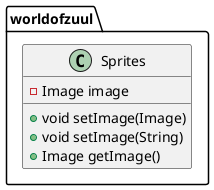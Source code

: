 @startuml
class worldofzuul.Sprites {
- Image image
+ void setImage(Image)
+ void setImage(String)
+ Image getImage()
}
@enduml